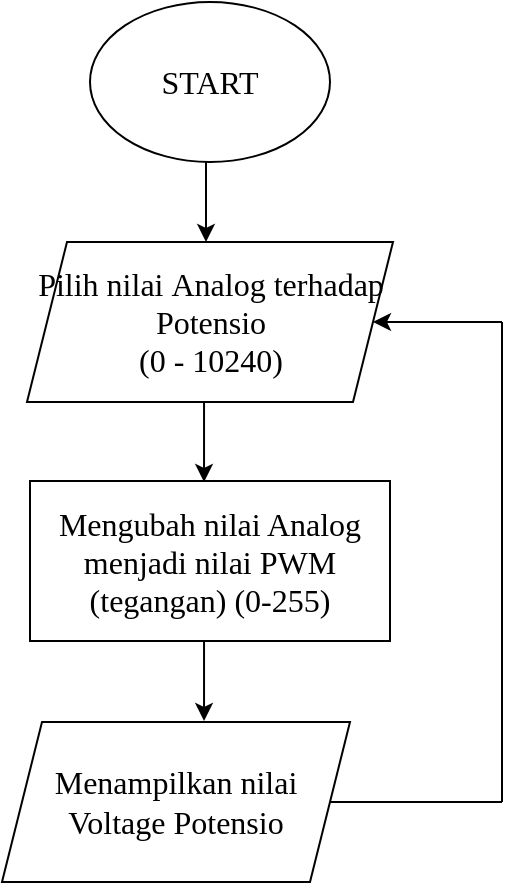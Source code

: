 <mxfile version="24.7.17">
  <diagram name="Copy of Page-1" id="fp6XKwJuCwFejvSkUjyD">
    <mxGraphModel grid="1" page="1" gridSize="10" guides="1" tooltips="1" connect="1" arrows="1" fold="1" pageScale="1" pageWidth="827" pageHeight="1169" math="0" shadow="0">
      <root>
        <mxCell id="0" />
        <mxCell id="1" parent="0" />
        <mxCell id="NufTpKBaQhYf6jUjpxxS-11" value="&lt;font size=&quot;3&quot; face=&quot;Comic Sans MS&quot;&gt;START&lt;/font&gt;" style="ellipse;whiteSpace=wrap;html=1;" vertex="1" parent="1">
          <mxGeometry x="354" y="40" width="120" height="80" as="geometry" />
        </mxCell>
        <mxCell id="NufTpKBaQhYf6jUjpxxS-12" value="" style="endArrow=classic;html=1;rounded=0;" edge="1" parent="1">
          <mxGeometry width="50" height="50" relative="1" as="geometry">
            <mxPoint x="412" y="120" as="sourcePoint" />
            <mxPoint x="412" y="160" as="targetPoint" />
          </mxGeometry>
        </mxCell>
        <mxCell id="NufTpKBaQhYf6jUjpxxS-13" value="&lt;font size=&quot;3&quot; face=&quot;Comic Sans MS&quot;&gt;Pilih nilai&amp;nbsp;&lt;/font&gt;&lt;span style=&quot;font-family: &amp;quot;Comic Sans MS&amp;quot;; font-size: medium; background-color: initial;&quot;&gt;Analog terhadap Potensio&lt;/span&gt;&lt;div&gt;&lt;font size=&quot;3&quot; face=&quot;Comic Sans MS&quot;&gt;(0 - 10240)&lt;/font&gt;&lt;/div&gt;" style="shape=parallelogram;perimeter=parallelogramPerimeter;whiteSpace=wrap;html=1;fixedSize=1;" vertex="1" parent="1">
          <mxGeometry x="322.5" y="160" width="183" height="80" as="geometry" />
        </mxCell>
        <mxCell id="NufTpKBaQhYf6jUjpxxS-14" value="" style="endArrow=classic;html=1;rounded=0;" edge="1" parent="1">
          <mxGeometry width="50" height="50" relative="1" as="geometry">
            <mxPoint x="411.02" y="240" as="sourcePoint" />
            <mxPoint x="411.02" y="280" as="targetPoint" />
          </mxGeometry>
        </mxCell>
        <mxCell id="NufTpKBaQhYf6jUjpxxS-15" value="&lt;font size=&quot;3&quot; face=&quot;Comic Sans MS&quot;&gt;Mengubah nilai Analog menjadi nilai PWM (tegangan) (0-255)&lt;/font&gt;" style="rounded=0;whiteSpace=wrap;html=1;" vertex="1" parent="1">
          <mxGeometry x="324" y="279.5" width="180" height="80" as="geometry" />
        </mxCell>
        <mxCell id="NufTpKBaQhYf6jUjpxxS-17" value="" style="endArrow=classic;html=1;rounded=0;" edge="1" parent="1">
          <mxGeometry width="50" height="50" relative="1" as="geometry">
            <mxPoint x="411.02" y="359.5" as="sourcePoint" />
            <mxPoint x="411.02" y="399.5" as="targetPoint" />
          </mxGeometry>
        </mxCell>
        <mxCell id="NufTpKBaQhYf6jUjpxxS-18" value="&lt;font size=&quot;3&quot; face=&quot;Comic Sans MS&quot;&gt;Menampilkan nilai Voltage Potensio&lt;/font&gt;" style="shape=parallelogram;perimeter=parallelogramPerimeter;whiteSpace=wrap;html=1;fixedSize=1;" vertex="1" parent="1">
          <mxGeometry x="310" y="400" width="174" height="80" as="geometry" />
        </mxCell>
        <mxCell id="NufTpKBaQhYf6jUjpxxS-21" value="" style="endArrow=none;html=1;rounded=0;exitX=1;exitY=0.5;exitDx=0;exitDy=0;" edge="1" parent="1" source="NufTpKBaQhYf6jUjpxxS-18">
          <mxGeometry width="50" height="50" relative="1" as="geometry">
            <mxPoint x="493" y="510" as="sourcePoint" />
            <mxPoint x="560" y="440" as="targetPoint" />
          </mxGeometry>
        </mxCell>
        <mxCell id="NufTpKBaQhYf6jUjpxxS-22" value="" style="endArrow=none;html=1;rounded=0;" edge="1" parent="1">
          <mxGeometry width="50" height="50" relative="1" as="geometry">
            <mxPoint x="560" y="440" as="sourcePoint" />
            <mxPoint x="560" y="200" as="targetPoint" />
          </mxGeometry>
        </mxCell>
        <mxCell id="NufTpKBaQhYf6jUjpxxS-23" value="" style="endArrow=classic;html=1;rounded=0;entryX=1;entryY=0.5;entryDx=0;entryDy=0;" edge="1" parent="1" target="NufTpKBaQhYf6jUjpxxS-13">
          <mxGeometry width="50" height="50" relative="1" as="geometry">
            <mxPoint x="560" y="200" as="sourcePoint" />
            <mxPoint x="493" y="201.16" as="targetPoint" />
          </mxGeometry>
        </mxCell>
      </root>
    </mxGraphModel>
  </diagram>
</mxfile>
